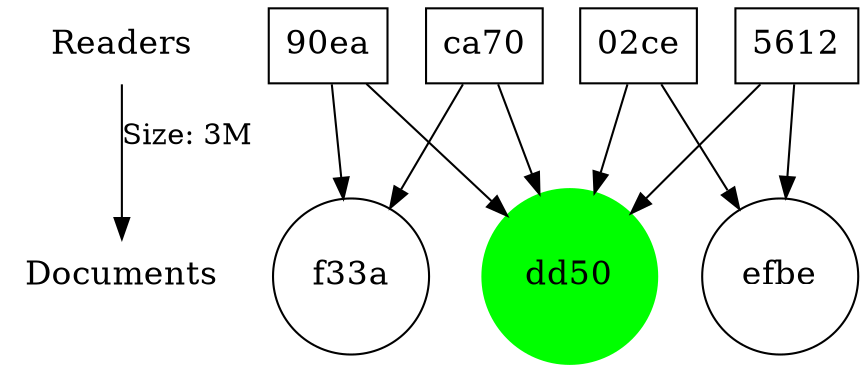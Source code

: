 strict digraph "Also likes" {
	node [fontsize=16 shape=plaintext]
	r [label=Readers]
	d [label=Documents]
	r -> d [label="Size: 3M"]
	dd50 [label=dd50 color=green rank=d shape=circle style=filled]
	f33a [label=f33a rank=d shape=circle]
	ca70 [label=ca70 rank=r shape=box]
	ca70 -> f33a
	ca70 -> dd50
	"90ea" [label="90ea" rank=r shape=box]
	"90ea" -> f33a
	"90ea" -> dd50
	"90ea" [label="90ea" rank=r shape=box]
	"90ea" -> f33a
	"90ea" -> dd50
	"90ea" [label="90ea" rank=r shape=box]
	"90ea" -> f33a
	"90ea" -> dd50
	"90ea" [label="90ea" rank=r shape=box]
	"90ea" -> f33a
	"90ea" -> dd50
	efbe [label=efbe rank=d shape=circle]
	5612 [label=5612 rank=r shape=box]
	5612 -> efbe
	5612 -> dd50
	"02ce" [label="02ce" rank=r shape=box]
	"02ce" -> efbe
	"02ce" -> dd50
}
